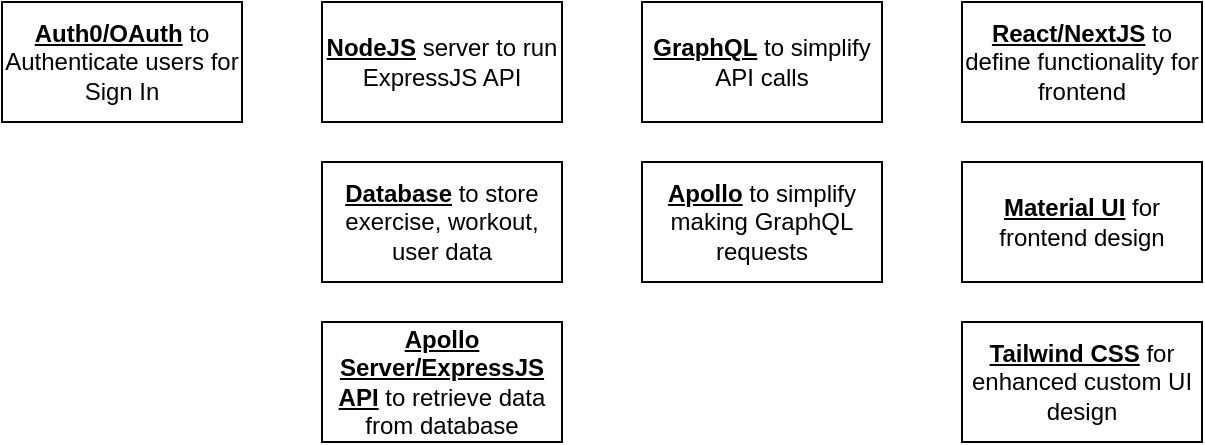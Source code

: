 <mxfile version="27.0.6">
  <diagram name="Page-1" id="KfpDNYi_QA_BK_UhjR7k">
    <mxGraphModel dx="1356" dy="737" grid="1" gridSize="10" guides="1" tooltips="1" connect="1" arrows="1" fold="1" page="1" pageScale="1" pageWidth="850" pageHeight="1100" math="0" shadow="0">
      <root>
        <mxCell id="0" />
        <mxCell id="1" parent="0" />
        <mxCell id="FRpTC7vi2lt-575fA4Gs-1" value="&lt;b&gt;&lt;u&gt;Auth0/OAuth&lt;/u&gt;&lt;/b&gt; to Authenticate users for Sign In" style="rounded=0;whiteSpace=wrap;html=1;fontFamily=Helvetica;" parent="1" vertex="1">
          <mxGeometry x="40" y="80" width="120" height="60" as="geometry" />
        </mxCell>
        <mxCell id="FRpTC7vi2lt-575fA4Gs-2" value="&lt;b&gt;&lt;u&gt;NodeJS&lt;/u&gt;&lt;/b&gt; server to run ExpressJS API" style="rounded=0;whiteSpace=wrap;html=1;" parent="1" vertex="1">
          <mxGeometry x="200" y="80" width="120" height="60" as="geometry" />
        </mxCell>
        <mxCell id="FRpTC7vi2lt-575fA4Gs-3" value="&lt;b&gt;&lt;u&gt;Database&lt;/u&gt;&lt;/b&gt; to store exercise, workout, user data" style="rounded=0;whiteSpace=wrap;html=1;" parent="1" vertex="1">
          <mxGeometry x="200" y="160" width="120" height="60" as="geometry" />
        </mxCell>
        <mxCell id="FRpTC7vi2lt-575fA4Gs-4" value="&lt;b&gt;&lt;u&gt;Apollo Server/ExpressJS API&lt;/u&gt;&lt;/b&gt; to retrieve data from database" style="rounded=0;whiteSpace=wrap;html=1;" parent="1" vertex="1">
          <mxGeometry x="200" y="240" width="120" height="60" as="geometry" />
        </mxCell>
        <mxCell id="FRpTC7vi2lt-575fA4Gs-5" value="&lt;b&gt;&lt;u&gt;GraphQL&lt;/u&gt;&lt;/b&gt; to simplify API calls" style="rounded=0;whiteSpace=wrap;html=1;" parent="1" vertex="1">
          <mxGeometry x="360" y="80" width="120" height="60" as="geometry" />
        </mxCell>
        <mxCell id="FRpTC7vi2lt-575fA4Gs-6" value="&lt;b&gt;&lt;u&gt;React/NextJS&lt;/u&gt;&lt;/b&gt; to define functionality for frontend" style="rounded=0;whiteSpace=wrap;html=1;" parent="1" vertex="1">
          <mxGeometry x="520" y="80" width="120" height="60" as="geometry" />
        </mxCell>
        <mxCell id="FRpTC7vi2lt-575fA4Gs-7" value="&lt;b&gt;&lt;u&gt;Material UI&lt;/u&gt;&lt;/b&gt; for frontend design" style="rounded=0;whiteSpace=wrap;html=1;" parent="1" vertex="1">
          <mxGeometry x="520" y="160" width="120" height="60" as="geometry" />
        </mxCell>
        <mxCell id="FRpTC7vi2lt-575fA4Gs-8" value="&lt;b&gt;&lt;u&gt;Tailwind CSS&lt;/u&gt;&lt;/b&gt; for enhanced custom UI design" style="rounded=0;whiteSpace=wrap;html=1;" parent="1" vertex="1">
          <mxGeometry x="520" y="240" width="120" height="60" as="geometry" />
        </mxCell>
        <mxCell id="FRpTC7vi2lt-575fA4Gs-9" value="&lt;b&gt;&lt;u&gt;Apollo&lt;/u&gt;&lt;/b&gt; to simplify making GraphQL requests" style="rounded=0;whiteSpace=wrap;html=1;" parent="1" vertex="1">
          <mxGeometry x="360" y="160" width="120" height="60" as="geometry" />
        </mxCell>
      </root>
    </mxGraphModel>
  </diagram>
</mxfile>
